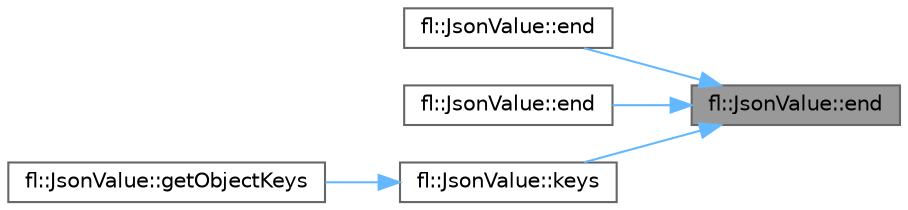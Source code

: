 digraph "fl::JsonValue::end"
{
 // INTERACTIVE_SVG=YES
 // LATEX_PDF_SIZE
  bgcolor="transparent";
  edge [fontname=Helvetica,fontsize=10,labelfontname=Helvetica,labelfontsize=10];
  node [fontname=Helvetica,fontsize=10,shape=box,height=0.2,width=0.4];
  rankdir="RL";
  Node1 [id="Node000001",label="fl::JsonValue::end",height=0.2,width=0.4,color="gray40", fillcolor="grey60", style="filled", fontcolor="black",tooltip=" "];
  Node1 -> Node2 [id="edge1_Node000001_Node000002",dir="back",color="steelblue1",style="solid",tooltip=" "];
  Node2 [id="Node000002",label="fl::JsonValue::end",height=0.2,width=0.4,color="grey40", fillcolor="white", style="filled",URL="$da/dd6/structfl_1_1_json_value_a987955280b90cbc03760e56be77b73d8.html#a987955280b90cbc03760e56be77b73d8",tooltip=" "];
  Node1 -> Node3 [id="edge2_Node000001_Node000003",dir="back",color="steelblue1",style="solid",tooltip=" "];
  Node3 [id="Node000003",label="fl::JsonValue::end",height=0.2,width=0.4,color="grey40", fillcolor="white", style="filled",URL="$da/dd6/structfl_1_1_json_value_a9f9dea55eea526228c12df428c637034.html#a9f9dea55eea526228c12df428c637034",tooltip=" "];
  Node1 -> Node4 [id="edge3_Node000001_Node000004",dir="back",color="steelblue1",style="solid",tooltip=" "];
  Node4 [id="Node000004",label="fl::JsonValue::keys",height=0.2,width=0.4,color="grey40", fillcolor="white", style="filled",URL="$da/dd6/structfl_1_1_json_value_a95de594b78f1e8d384d04861e5923636.html#a95de594b78f1e8d384d04861e5923636",tooltip=" "];
  Node4 -> Node5 [id="edge4_Node000004_Node000005",dir="back",color="steelblue1",style="solid",tooltip=" "];
  Node5 [id="Node000005",label="fl::JsonValue::getObjectKeys",height=0.2,width=0.4,color="grey40", fillcolor="white", style="filled",URL="$da/dd6/structfl_1_1_json_value_a8755bd5fbfc1976615c3c08ddd1b423e.html#a8755bd5fbfc1976615c3c08ddd1b423e",tooltip=" "];
}
